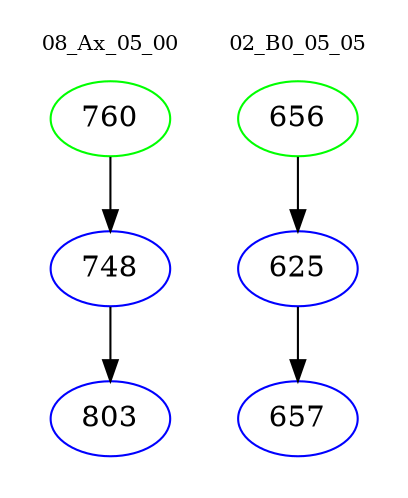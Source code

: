 digraph{
subgraph cluster_0 {
color = white
label = "08_Ax_05_00";
fontsize=10;
T0_760 [label="760", color="green"]
T0_760 -> T0_748 [color="black"]
T0_748 [label="748", color="blue"]
T0_748 -> T0_803 [color="black"]
T0_803 [label="803", color="blue"]
}
subgraph cluster_1 {
color = white
label = "02_B0_05_05";
fontsize=10;
T1_656 [label="656", color="green"]
T1_656 -> T1_625 [color="black"]
T1_625 [label="625", color="blue"]
T1_625 -> T1_657 [color="black"]
T1_657 [label="657", color="blue"]
}
}
